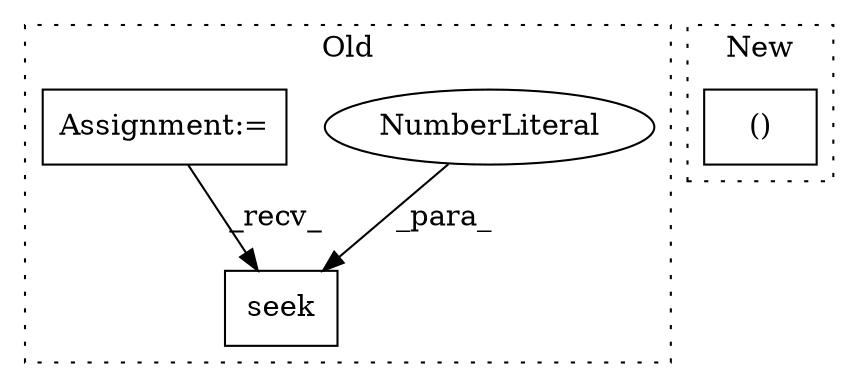digraph G {
subgraph cluster0 {
1 [label="seek" a="32" s="10689,10695" l="5,1" shape="box"];
3 [label="NumberLiteral" a="34" s="10694" l="1" shape="ellipse"];
4 [label="Assignment:=" a="7" s="10593" l="4" shape="box"];
label = "Old";
style="dotted";
}
subgraph cluster1 {
2 [label="()" a="106" s="9508" l="41" shape="box"];
label = "New";
style="dotted";
}
3 -> 1 [label="_para_"];
4 -> 1 [label="_recv_"];
}